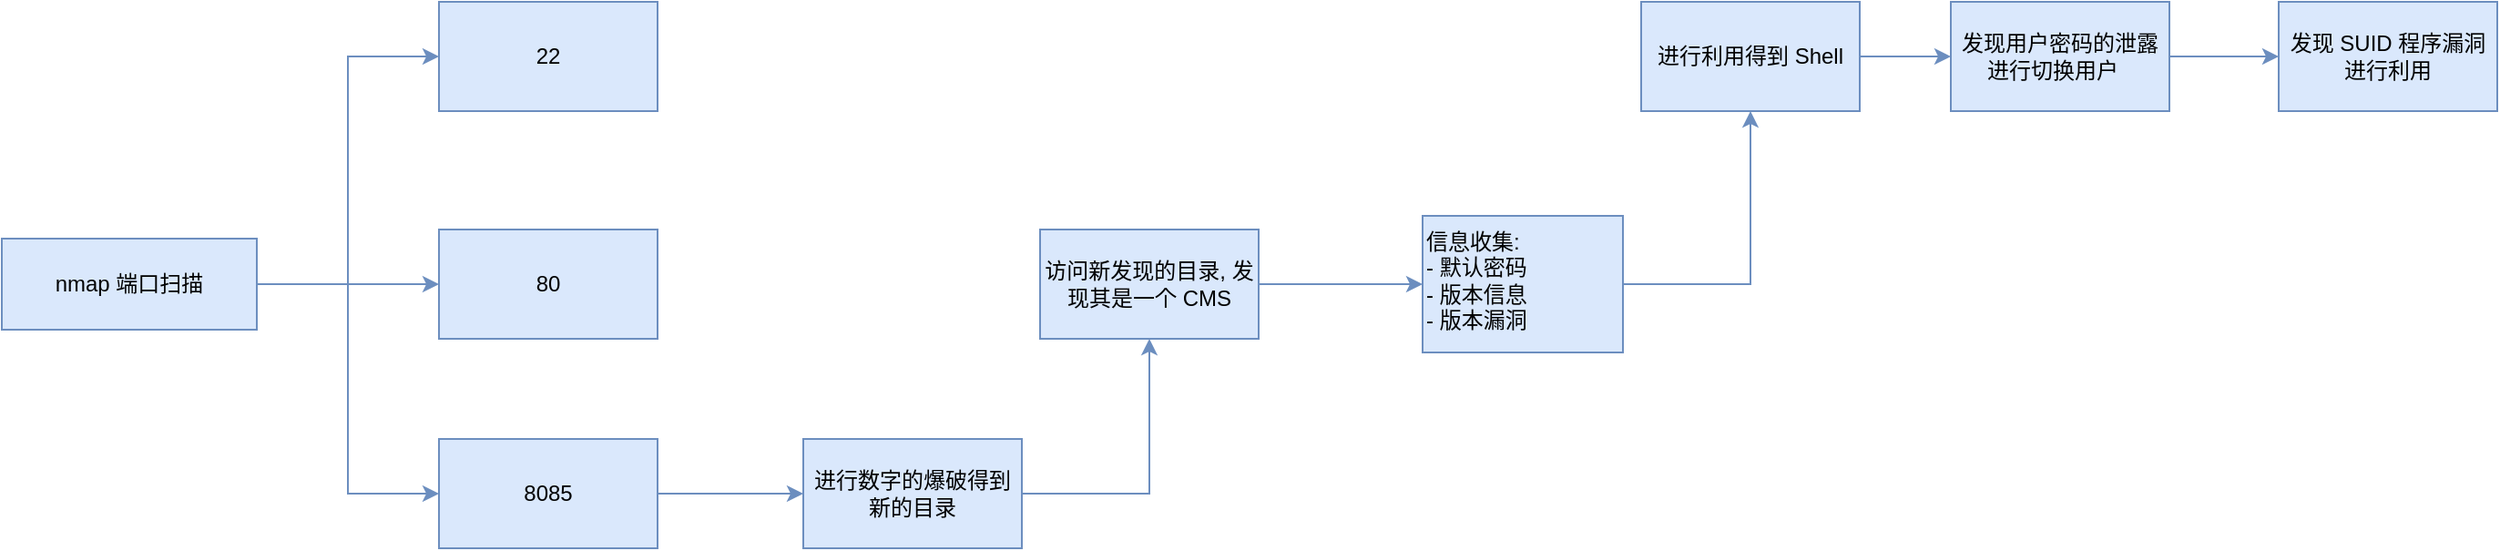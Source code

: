 <mxfile version="21.8.2" type="github">
  <diagram name="第 1 页" id="v6EcRXO93HIcH2BsZhv-">
    <mxGraphModel dx="1687" dy="936" grid="1" gridSize="10" guides="1" tooltips="1" connect="1" arrows="1" fold="1" page="1" pageScale="1" pageWidth="827" pageHeight="1169" math="0" shadow="0">
      <root>
        <mxCell id="0" />
        <mxCell id="1" parent="0" />
        <mxCell id="lDxg1NGwWYpS06IxqOBS-3" value="" style="edgeStyle=orthogonalEdgeStyle;rounded=0;orthogonalLoop=1;jettySize=auto;html=1;entryX=0;entryY=0.5;entryDx=0;entryDy=0;fillColor=#dae8fc;strokeColor=#6c8ebf;" parent="1" source="lDxg1NGwWYpS06IxqOBS-1" target="lDxg1NGwWYpS06IxqOBS-2" edge="1">
          <mxGeometry relative="1" as="geometry" />
        </mxCell>
        <mxCell id="lDxg1NGwWYpS06IxqOBS-5" value="" style="edgeStyle=orthogonalEdgeStyle;rounded=0;orthogonalLoop=1;jettySize=auto;html=1;entryX=0;entryY=0.5;entryDx=0;entryDy=0;fillColor=#dae8fc;strokeColor=#6c8ebf;" parent="1" source="lDxg1NGwWYpS06IxqOBS-1" target="lDxg1NGwWYpS06IxqOBS-4" edge="1">
          <mxGeometry relative="1" as="geometry" />
        </mxCell>
        <mxCell id="lDxg1NGwWYpS06IxqOBS-9" value="" style="edgeStyle=orthogonalEdgeStyle;rounded=0;orthogonalLoop=1;jettySize=auto;html=1;entryX=0;entryY=0.5;entryDx=0;entryDy=0;fillColor=#dae8fc;strokeColor=#6c8ebf;" parent="1" source="lDxg1NGwWYpS06IxqOBS-1" target="lDxg1NGwWYpS06IxqOBS-8" edge="1">
          <mxGeometry relative="1" as="geometry" />
        </mxCell>
        <mxCell id="lDxg1NGwWYpS06IxqOBS-1" value="nmap 端口扫描" style="rounded=0;whiteSpace=wrap;html=1;fillColor=#dae8fc;strokeColor=#6c8ebf;" parent="1" vertex="1">
          <mxGeometry x="100" y="340" width="140" height="50" as="geometry" />
        </mxCell>
        <mxCell id="lDxg1NGwWYpS06IxqOBS-2" value="22" style="whiteSpace=wrap;html=1;rounded=0;fillColor=#dae8fc;strokeColor=#6c8ebf;" parent="1" vertex="1">
          <mxGeometry x="340" y="210" width="120" height="60" as="geometry" />
        </mxCell>
        <mxCell id="lDxg1NGwWYpS06IxqOBS-4" value="80" style="whiteSpace=wrap;html=1;rounded=0;fillColor=#dae8fc;strokeColor=#6c8ebf;" parent="1" vertex="1">
          <mxGeometry x="340" y="335" width="120" height="60" as="geometry" />
        </mxCell>
        <mxCell id="lDxg1NGwWYpS06IxqOBS-11" value="" style="edgeStyle=orthogonalEdgeStyle;rounded=0;orthogonalLoop=1;jettySize=auto;html=1;fillColor=#dae8fc;strokeColor=#6c8ebf;" parent="1" source="lDxg1NGwWYpS06IxqOBS-8" target="lDxg1NGwWYpS06IxqOBS-10" edge="1">
          <mxGeometry relative="1" as="geometry" />
        </mxCell>
        <mxCell id="lDxg1NGwWYpS06IxqOBS-8" value="8085" style="whiteSpace=wrap;html=1;rounded=0;fillColor=#dae8fc;strokeColor=#6c8ebf;" parent="1" vertex="1">
          <mxGeometry x="340" y="450" width="120" height="60" as="geometry" />
        </mxCell>
        <mxCell id="lDxg1NGwWYpS06IxqOBS-13" value="" style="edgeStyle=orthogonalEdgeStyle;rounded=0;orthogonalLoop=1;jettySize=auto;html=1;fillColor=#dae8fc;strokeColor=#6c8ebf;" parent="1" source="lDxg1NGwWYpS06IxqOBS-10" target="lDxg1NGwWYpS06IxqOBS-12" edge="1">
          <mxGeometry relative="1" as="geometry" />
        </mxCell>
        <mxCell id="lDxg1NGwWYpS06IxqOBS-10" value="进行数字的爆破得到新的目录" style="whiteSpace=wrap;html=1;rounded=0;fillColor=#dae8fc;strokeColor=#6c8ebf;" parent="1" vertex="1">
          <mxGeometry x="540" y="450" width="120" height="60" as="geometry" />
        </mxCell>
        <mxCell id="lDxg1NGwWYpS06IxqOBS-15" value="" style="edgeStyle=orthogonalEdgeStyle;rounded=0;orthogonalLoop=1;jettySize=auto;html=1;fillColor=#dae8fc;strokeColor=#6c8ebf;" parent="1" source="lDxg1NGwWYpS06IxqOBS-12" target="lDxg1NGwWYpS06IxqOBS-14" edge="1">
          <mxGeometry relative="1" as="geometry" />
        </mxCell>
        <mxCell id="lDxg1NGwWYpS06IxqOBS-12" value="访问新发现的目录, 发现其是一个 CMS" style="whiteSpace=wrap;html=1;rounded=0;fillColor=#dae8fc;strokeColor=#6c8ebf;" parent="1" vertex="1">
          <mxGeometry x="670" y="335" width="120" height="60" as="geometry" />
        </mxCell>
        <mxCell id="MBlGq-kyiLhrhnV3whFc-2" value="" style="edgeStyle=orthogonalEdgeStyle;rounded=0;orthogonalLoop=1;jettySize=auto;html=1;fillColor=#dae8fc;strokeColor=#6c8ebf;" edge="1" parent="1" source="lDxg1NGwWYpS06IxqOBS-14" target="MBlGq-kyiLhrhnV3whFc-1">
          <mxGeometry relative="1" as="geometry" />
        </mxCell>
        <mxCell id="lDxg1NGwWYpS06IxqOBS-14" value="信息收集:&lt;br&gt;- 默认密码&lt;br&gt;&lt;div style=&quot;&quot;&gt;&lt;span style=&quot;background-color: initial;&quot;&gt;- 版本信息&lt;/span&gt;&lt;/div&gt;&lt;div style=&quot;&quot;&gt;&lt;span style=&quot;background-color: initial;&quot;&gt;- 版本漏洞&lt;/span&gt;&lt;/div&gt;" style="whiteSpace=wrap;html=1;rounded=0;align=left;verticalAlign=top;fillColor=#dae8fc;strokeColor=#6c8ebf;" parent="1" vertex="1">
          <mxGeometry x="880" y="327.5" width="110" height="75" as="geometry" />
        </mxCell>
        <mxCell id="MBlGq-kyiLhrhnV3whFc-4" value="" style="edgeStyle=orthogonalEdgeStyle;rounded=0;orthogonalLoop=1;jettySize=auto;html=1;fillColor=#dae8fc;strokeColor=#6c8ebf;" edge="1" parent="1" source="MBlGq-kyiLhrhnV3whFc-1" target="MBlGq-kyiLhrhnV3whFc-3">
          <mxGeometry relative="1" as="geometry" />
        </mxCell>
        <mxCell id="MBlGq-kyiLhrhnV3whFc-1" value="进行利用得到 Shell" style="whiteSpace=wrap;html=1;align=center;verticalAlign=middle;rounded=0;fillColor=#dae8fc;strokeColor=#6c8ebf;" vertex="1" parent="1">
          <mxGeometry x="1000" y="210" width="120" height="60" as="geometry" />
        </mxCell>
        <mxCell id="MBlGq-kyiLhrhnV3whFc-6" value="" style="edgeStyle=orthogonalEdgeStyle;rounded=0;orthogonalLoop=1;jettySize=auto;html=1;fillColor=#dae8fc;strokeColor=#6c8ebf;" edge="1" parent="1" source="MBlGq-kyiLhrhnV3whFc-3" target="MBlGq-kyiLhrhnV3whFc-5">
          <mxGeometry relative="1" as="geometry" />
        </mxCell>
        <mxCell id="MBlGq-kyiLhrhnV3whFc-3" value="发现用户密码的泄露进行切换用户&lt;span style=&quot;white-space: pre;&quot;&gt;&#x9;&lt;/span&gt;" style="whiteSpace=wrap;html=1;rounded=0;fillColor=#dae8fc;strokeColor=#6c8ebf;" vertex="1" parent="1">
          <mxGeometry x="1170" y="210" width="120" height="60" as="geometry" />
        </mxCell>
        <mxCell id="MBlGq-kyiLhrhnV3whFc-5" value="发现 SUID 程序漏洞进行利用" style="whiteSpace=wrap;html=1;rounded=0;fillColor=#dae8fc;strokeColor=#6c8ebf;" vertex="1" parent="1">
          <mxGeometry x="1350" y="210" width="120" height="60" as="geometry" />
        </mxCell>
      </root>
    </mxGraphModel>
  </diagram>
</mxfile>
